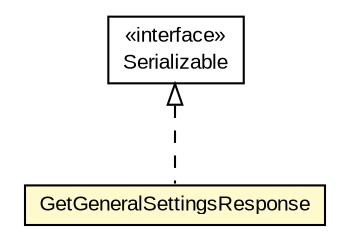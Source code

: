 #!/usr/local/bin/dot
#
# Class diagram 
# Generated by UMLGraph version R5_6-24-gf6e263 (http://www.umlgraph.org/)
#

digraph G {
	edge [fontname="arial",fontsize=10,labelfontname="arial",labelfontsize=10];
	node [fontname="arial",fontsize=10,shape=plaintext];
	nodesep=0.25;
	ranksep=0.5;
	// org.miloss.fgsms.services.interfaces.policyconfiguration.GetGeneralSettingsResponse
	c151593 [label=<<table title="org.miloss.fgsms.services.interfaces.policyconfiguration.GetGeneralSettingsResponse" border="0" cellborder="1" cellspacing="0" cellpadding="2" port="p" bgcolor="lemonChiffon" href="./GetGeneralSettingsResponse.html">
		<tr><td><table border="0" cellspacing="0" cellpadding="1">
<tr><td align="center" balign="center"> GetGeneralSettingsResponse </td></tr>
		</table></td></tr>
		</table>>, URL="./GetGeneralSettingsResponse.html", fontname="arial", fontcolor="black", fontsize=10.0];
	//org.miloss.fgsms.services.interfaces.policyconfiguration.GetGeneralSettingsResponse implements java.io.Serializable
	c151838:p -> c151593:p [dir=back,arrowtail=empty,style=dashed];
	// java.io.Serializable
	c151838 [label=<<table title="java.io.Serializable" border="0" cellborder="1" cellspacing="0" cellpadding="2" port="p" href="http://java.sun.com/j2se/1.4.2/docs/api/java/io/Serializable.html">
		<tr><td><table border="0" cellspacing="0" cellpadding="1">
<tr><td align="center" balign="center"> &#171;interface&#187; </td></tr>
<tr><td align="center" balign="center"> Serializable </td></tr>
		</table></td></tr>
		</table>>, URL="http://java.sun.com/j2se/1.4.2/docs/api/java/io/Serializable.html", fontname="arial", fontcolor="black", fontsize=10.0];
}

